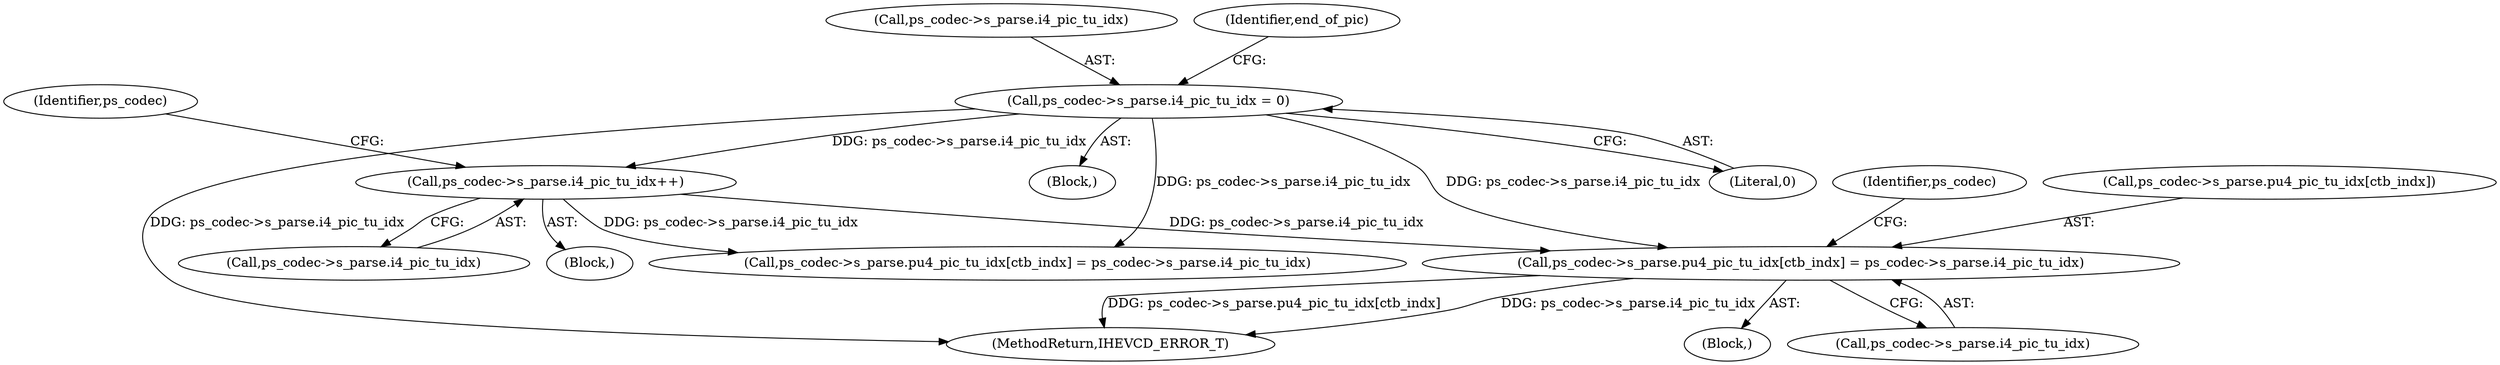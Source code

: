 digraph "0_Android_bcfc7124f6ef9f1ec128fb2e90de774a5b33d199_0@array" {
"1002524" [label="(Call,ps_codec->s_parse.pu4_pic_tu_idx[ctb_indx] = ps_codec->s_parse.i4_pic_tu_idx)"];
"1001044" [label="(Call,ps_codec->s_parse.i4_pic_tu_idx = 0)"];
"1001805" [label="(Call,ps_codec->s_parse.i4_pic_tu_idx++)"];
"1005079" [label="(MethodReturn,IHEVCD_ERROR_T)"];
"1002540" [label="(Identifier,ps_codec)"];
"1001815" [label="(Identifier,ps_codec)"];
"1002525" [label="(Call,ps_codec->s_parse.pu4_pic_tu_idx[ctb_indx])"];
"1001805" [label="(Call,ps_codec->s_parse.i4_pic_tu_idx++)"];
"1001045" [label="(Call,ps_codec->s_parse.i4_pic_tu_idx)"];
"1001044" [label="(Call,ps_codec->s_parse.i4_pic_tu_idx = 0)"];
"1001032" [label="(Block,)"];
"1002405" [label="(Block,)"];
"1001052" [label="(Identifier,end_of_pic)"];
"1002391" [label="(Call,ps_codec->s_parse.pu4_pic_tu_idx[ctb_indx] = ps_codec->s_parse.i4_pic_tu_idx)"];
"1001050" [label="(Literal,0)"];
"1001711" [label="(Block,)"];
"1002532" [label="(Call,ps_codec->s_parse.i4_pic_tu_idx)"];
"1001806" [label="(Call,ps_codec->s_parse.i4_pic_tu_idx)"];
"1002524" [label="(Call,ps_codec->s_parse.pu4_pic_tu_idx[ctb_indx] = ps_codec->s_parse.i4_pic_tu_idx)"];
"1002524" -> "1002405"  [label="AST: "];
"1002524" -> "1002532"  [label="CFG: "];
"1002525" -> "1002524"  [label="AST: "];
"1002532" -> "1002524"  [label="AST: "];
"1002540" -> "1002524"  [label="CFG: "];
"1002524" -> "1005079"  [label="DDG: ps_codec->s_parse.i4_pic_tu_idx"];
"1002524" -> "1005079"  [label="DDG: ps_codec->s_parse.pu4_pic_tu_idx[ctb_indx]"];
"1001044" -> "1002524"  [label="DDG: ps_codec->s_parse.i4_pic_tu_idx"];
"1001805" -> "1002524"  [label="DDG: ps_codec->s_parse.i4_pic_tu_idx"];
"1001044" -> "1001032"  [label="AST: "];
"1001044" -> "1001050"  [label="CFG: "];
"1001045" -> "1001044"  [label="AST: "];
"1001050" -> "1001044"  [label="AST: "];
"1001052" -> "1001044"  [label="CFG: "];
"1001044" -> "1005079"  [label="DDG: ps_codec->s_parse.i4_pic_tu_idx"];
"1001044" -> "1001805"  [label="DDG: ps_codec->s_parse.i4_pic_tu_idx"];
"1001044" -> "1002391"  [label="DDG: ps_codec->s_parse.i4_pic_tu_idx"];
"1001805" -> "1001711"  [label="AST: "];
"1001805" -> "1001806"  [label="CFG: "];
"1001806" -> "1001805"  [label="AST: "];
"1001815" -> "1001805"  [label="CFG: "];
"1001805" -> "1002391"  [label="DDG: ps_codec->s_parse.i4_pic_tu_idx"];
}
